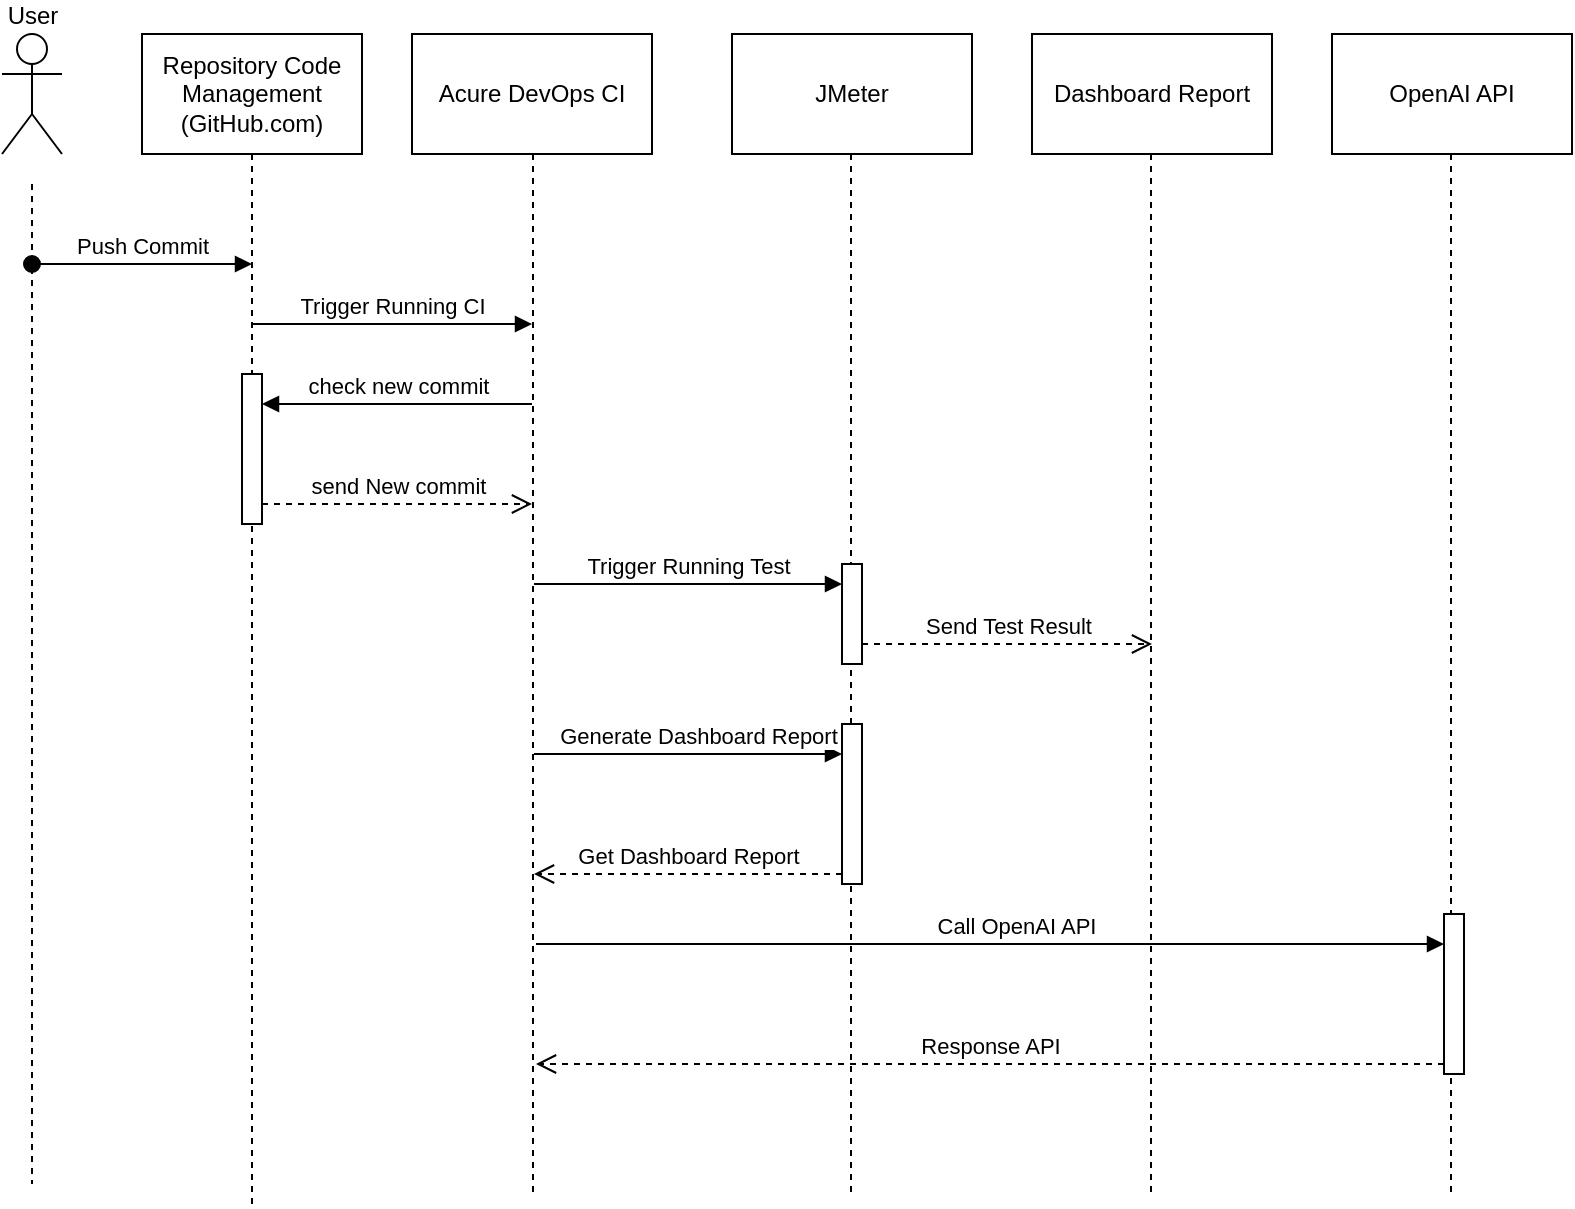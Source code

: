 <mxfile version="21.5.2" type="github">
  <diagram name="Page-1" id="2YBvvXClWsGukQMizWep">
    <mxGraphModel dx="1050" dy="573" grid="1" gridSize="10" guides="1" tooltips="1" connect="1" arrows="1" fold="1" page="1" pageScale="1" pageWidth="850" pageHeight="1100" math="0" shadow="0">
      <root>
        <mxCell id="0" />
        <mxCell id="1" parent="0" />
        <mxCell id="r-QJJK2opc04MjOTLEjq-28" value="User" style="shape=umlActor;verticalLabelPosition=top;verticalAlign=bottom;html=1;labelPosition=center;align=center;" vertex="1" parent="1">
          <mxGeometry x="33" y="20" width="30" height="60" as="geometry" />
        </mxCell>
        <mxCell id="r-QJJK2opc04MjOTLEjq-29" style="edgeStyle=orthogonalEdgeStyle;rounded=0;orthogonalLoop=1;jettySize=auto;html=1;dashed=1;endArrow=none;endFill=0;" edge="1" parent="1" source="r-QJJK2opc04MjOTLEjq-30">
          <mxGeometry relative="1" as="geometry">
            <mxPoint x="158" y="605" as="targetPoint" />
            <Array as="points">
              <mxPoint x="158" y="596" />
            </Array>
          </mxGeometry>
        </mxCell>
        <mxCell id="r-QJJK2opc04MjOTLEjq-30" value="Repository Code Management (GitHub.com)" style="html=1;whiteSpace=wrap;" vertex="1" parent="1">
          <mxGeometry x="103" y="20" width="110" height="60" as="geometry" />
        </mxCell>
        <mxCell id="r-QJJK2opc04MjOTLEjq-31" value="Acure DevOps CI" style="whiteSpace=wrap;html=1;" vertex="1" parent="1">
          <mxGeometry x="238" y="20" width="120" height="60" as="geometry" />
        </mxCell>
        <mxCell id="r-QJJK2opc04MjOTLEjq-32" value="JMeter" style="whiteSpace=wrap;html=1;" vertex="1" parent="1">
          <mxGeometry x="398" y="20" width="120" height="60" as="geometry" />
        </mxCell>
        <mxCell id="r-QJJK2opc04MjOTLEjq-33" value="OpenAI API" style="whiteSpace=wrap;html=1;" vertex="1" parent="1">
          <mxGeometry x="698" y="20" width="120" height="60" as="geometry" />
        </mxCell>
        <mxCell id="r-QJJK2opc04MjOTLEjq-34" value="Dashboard Report" style="whiteSpace=wrap;html=1;" vertex="1" parent="1">
          <mxGeometry x="548" y="20" width="120" height="60" as="geometry" />
        </mxCell>
        <mxCell id="r-QJJK2opc04MjOTLEjq-35" style="edgeStyle=orthogonalEdgeStyle;rounded=0;orthogonalLoop=1;jettySize=auto;html=1;dashed=1;endArrow=none;endFill=0;" edge="1" parent="1">
          <mxGeometry relative="1" as="geometry">
            <mxPoint x="298.5" y="601" as="targetPoint" />
            <mxPoint x="298.5" y="80" as="sourcePoint" />
            <Array as="points">
              <mxPoint x="298" y="335" />
              <mxPoint x="298" y="335" />
            </Array>
          </mxGeometry>
        </mxCell>
        <mxCell id="r-QJJK2opc04MjOTLEjq-36" style="edgeStyle=orthogonalEdgeStyle;rounded=0;orthogonalLoop=1;jettySize=auto;html=1;dashed=1;endArrow=none;endFill=0;" edge="1" parent="1">
          <mxGeometry relative="1" as="geometry">
            <mxPoint x="457.5" y="601" as="targetPoint" />
            <mxPoint x="457.5" y="80" as="sourcePoint" />
          </mxGeometry>
        </mxCell>
        <mxCell id="r-QJJK2opc04MjOTLEjq-37" style="edgeStyle=orthogonalEdgeStyle;rounded=0;orthogonalLoop=1;jettySize=auto;html=1;dashed=1;endArrow=none;endFill=0;" edge="1" parent="1">
          <mxGeometry relative="1" as="geometry">
            <mxPoint x="607.5" y="601" as="targetPoint" />
            <mxPoint x="607.5" y="80" as="sourcePoint" />
          </mxGeometry>
        </mxCell>
        <mxCell id="r-QJJK2opc04MjOTLEjq-39" style="edgeStyle=orthogonalEdgeStyle;rounded=0;orthogonalLoop=1;jettySize=auto;html=1;dashed=1;endArrow=none;endFill=0;" edge="1" parent="1">
          <mxGeometry relative="1" as="geometry">
            <mxPoint x="48" y="595" as="targetPoint" />
            <mxPoint x="48" y="95" as="sourcePoint" />
            <Array as="points">
              <mxPoint x="48" y="95" />
            </Array>
          </mxGeometry>
        </mxCell>
        <mxCell id="r-QJJK2opc04MjOTLEjq-40" value="Push Commit" style="html=1;verticalAlign=bottom;startArrow=oval;startFill=1;endArrow=block;startSize=8;edgeStyle=elbowEdgeStyle;elbow=vertical;curved=0;rounded=0;" edge="1" parent="1">
          <mxGeometry width="60" relative="1" as="geometry">
            <mxPoint x="48" y="135" as="sourcePoint" />
            <mxPoint x="158" y="135" as="targetPoint" />
          </mxGeometry>
        </mxCell>
        <mxCell id="r-QJJK2opc04MjOTLEjq-41" value="Trigger Running CI" style="html=1;verticalAlign=bottom;endArrow=block;edgeStyle=elbowEdgeStyle;elbow=vertical;curved=0;rounded=0;" edge="1" parent="1">
          <mxGeometry width="80" relative="1" as="geometry">
            <mxPoint x="158" y="165" as="sourcePoint" />
            <mxPoint x="298" y="165" as="targetPoint" />
          </mxGeometry>
        </mxCell>
        <mxCell id="r-QJJK2opc04MjOTLEjq-42" value="" style="html=1;points=[];perimeter=orthogonalPerimeter;outlineConnect=0;targetShapes=umlLifeline;portConstraint=eastwest;newEdgeStyle={&quot;edgeStyle&quot;:&quot;elbowEdgeStyle&quot;,&quot;elbow&quot;:&quot;vertical&quot;,&quot;curved&quot;:0,&quot;rounded&quot;:0};" vertex="1" parent="1">
          <mxGeometry x="153" y="190" width="10" height="75" as="geometry" />
        </mxCell>
        <mxCell id="r-QJJK2opc04MjOTLEjq-43" value="check new commit" style="html=1;verticalAlign=bottom;endArrow=block;edgeStyle=elbowEdgeStyle;elbow=vertical;curved=0;rounded=0;" edge="1" parent="1" target="r-QJJK2opc04MjOTLEjq-42">
          <mxGeometry relative="1" as="geometry">
            <mxPoint x="298" y="205" as="sourcePoint" />
            <Array as="points">
              <mxPoint x="218" y="205" />
            </Array>
          </mxGeometry>
        </mxCell>
        <mxCell id="r-QJJK2opc04MjOTLEjq-44" value="send New commit" style="html=1;verticalAlign=bottom;endArrow=open;dashed=1;endSize=8;edgeStyle=elbowEdgeStyle;elbow=vertical;curved=0;rounded=0;" edge="1" parent="1" source="r-QJJK2opc04MjOTLEjq-42">
          <mxGeometry relative="1" as="geometry">
            <mxPoint x="298" y="255" as="targetPoint" />
          </mxGeometry>
        </mxCell>
        <mxCell id="r-QJJK2opc04MjOTLEjq-45" value="" style="html=1;points=[];perimeter=orthogonalPerimeter;outlineConnect=0;targetShapes=umlLifeline;portConstraint=eastwest;newEdgeStyle={&quot;edgeStyle&quot;:&quot;elbowEdgeStyle&quot;,&quot;elbow&quot;:&quot;vertical&quot;,&quot;curved&quot;:0,&quot;rounded&quot;:0};" vertex="1" parent="1">
          <mxGeometry x="453" y="285" width="10" height="50" as="geometry" />
        </mxCell>
        <mxCell id="r-QJJK2opc04MjOTLEjq-46" value="Trigger Running Test" style="html=1;verticalAlign=bottom;endArrow=block;edgeStyle=elbowEdgeStyle;elbow=vertical;curved=0;rounded=0;" edge="1" parent="1" target="r-QJJK2opc04MjOTLEjq-45">
          <mxGeometry relative="1" as="geometry">
            <mxPoint x="299" y="295" as="sourcePoint" />
          </mxGeometry>
        </mxCell>
        <mxCell id="r-QJJK2opc04MjOTLEjq-47" value="Send Test Result" style="html=1;verticalAlign=bottom;endArrow=open;dashed=1;endSize=8;edgeStyle=elbowEdgeStyle;elbow=vertical;curved=0;rounded=0;" edge="1" parent="1" source="r-QJJK2opc04MjOTLEjq-45">
          <mxGeometry relative="1" as="geometry">
            <mxPoint x="608" y="325" as="targetPoint" />
            <Array as="points">
              <mxPoint x="578" y="325" />
            </Array>
          </mxGeometry>
        </mxCell>
        <mxCell id="r-QJJK2opc04MjOTLEjq-48" value="" style="html=1;points=[];perimeter=orthogonalPerimeter;outlineConnect=0;targetShapes=umlLifeline;portConstraint=eastwest;newEdgeStyle={&quot;edgeStyle&quot;:&quot;elbowEdgeStyle&quot;,&quot;elbow&quot;:&quot;vertical&quot;,&quot;curved&quot;:0,&quot;rounded&quot;:0};" vertex="1" parent="1">
          <mxGeometry x="453" y="365" width="10" height="80" as="geometry" />
        </mxCell>
        <mxCell id="r-QJJK2opc04MjOTLEjq-49" value="Generate Dashboard Report" style="html=1;verticalAlign=bottom;endArrow=block;edgeStyle=elbowEdgeStyle;elbow=vertical;curved=0;rounded=0;" edge="1" parent="1" target="r-QJJK2opc04MjOTLEjq-48">
          <mxGeometry x="0.057" relative="1" as="geometry">
            <mxPoint x="299" y="380" as="sourcePoint" />
            <Array as="points">
              <mxPoint x="398" y="380" />
              <mxPoint x="398" y="370" />
            </Array>
            <mxPoint as="offset" />
          </mxGeometry>
        </mxCell>
        <mxCell id="r-QJJK2opc04MjOTLEjq-50" value="Get Dashboard Report" style="html=1;verticalAlign=bottom;endArrow=open;dashed=1;endSize=8;edgeStyle=elbowEdgeStyle;elbow=vertical;curved=0;rounded=0;" edge="1" parent="1" source="r-QJJK2opc04MjOTLEjq-48">
          <mxGeometry relative="1" as="geometry">
            <mxPoint x="299" y="440" as="targetPoint" />
          </mxGeometry>
        </mxCell>
        <mxCell id="r-QJJK2opc04MjOTLEjq-57" style="edgeStyle=orthogonalEdgeStyle;rounded=0;orthogonalLoop=1;jettySize=auto;html=1;dashed=1;endArrow=none;endFill=0;" edge="1" parent="1">
          <mxGeometry relative="1" as="geometry">
            <mxPoint x="757.5" y="601" as="targetPoint" />
            <mxPoint x="757.5" y="80" as="sourcePoint" />
          </mxGeometry>
        </mxCell>
        <mxCell id="r-QJJK2opc04MjOTLEjq-60" value="" style="html=1;points=[];perimeter=orthogonalPerimeter;outlineConnect=0;targetShapes=umlLifeline;portConstraint=eastwest;newEdgeStyle={&quot;edgeStyle&quot;:&quot;elbowEdgeStyle&quot;,&quot;elbow&quot;:&quot;vertical&quot;,&quot;curved&quot;:0,&quot;rounded&quot;:0};" vertex="1" parent="1">
          <mxGeometry x="754" y="460" width="10" height="80" as="geometry" />
        </mxCell>
        <mxCell id="r-QJJK2opc04MjOTLEjq-61" value="Call OpenAI API" style="html=1;verticalAlign=bottom;endArrow=block;edgeStyle=elbowEdgeStyle;elbow=vertical;curved=0;rounded=0;" edge="1" parent="1" target="r-QJJK2opc04MjOTLEjq-60">
          <mxGeometry x="0.057" relative="1" as="geometry">
            <mxPoint x="300" y="475" as="sourcePoint" />
            <Array as="points">
              <mxPoint x="699" y="475" />
              <mxPoint x="699" y="465" />
            </Array>
            <mxPoint as="offset" />
          </mxGeometry>
        </mxCell>
        <mxCell id="r-QJJK2opc04MjOTLEjq-62" value="Response API" style="html=1;verticalAlign=bottom;endArrow=open;dashed=1;endSize=8;edgeStyle=elbowEdgeStyle;elbow=vertical;curved=0;rounded=0;" edge="1" parent="1" source="r-QJJK2opc04MjOTLEjq-60">
          <mxGeometry relative="1" as="geometry">
            <mxPoint x="300" y="535" as="targetPoint" />
          </mxGeometry>
        </mxCell>
      </root>
    </mxGraphModel>
  </diagram>
</mxfile>
